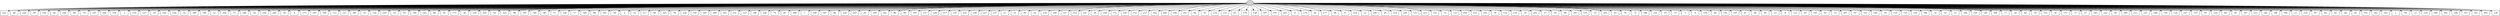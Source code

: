 digraph G {
0[style=filled, fillcolor=grey82, label=""];
1[shape=box,style=filled, fillcolor=white,label="222\n"];
2[shape=box,style=filled, fillcolor=white,label="49\n"];
3[shape=box,style=filled, fillcolor=white,label="220\n"];
4[shape=box,style=filled, fillcolor=white,label="59\n"];
5[shape=box,style=filled, fillcolor=white,label="250\n"];
6[shape=box,style=filled, fillcolor=white,label="44\n"];
7[shape=box,style=filled, fillcolor=white,label="164\n"];
8[shape=box,style=filled, fillcolor=white,label="99\n"];
9[shape=box,style=filled, fillcolor=white,label="70\n"];
10[shape=box,style=filled, fillcolor=white,label="167\n"];
11[shape=box,style=filled, fillcolor=white,label="208\n"];
12[shape=box,style=filled, fillcolor=white,label="134\n"];
13[shape=box,style=filled, fillcolor=white,label="3\n"];
14[shape=box,style=filled, fillcolor=white,label="170\n"];
15[shape=box,style=filled, fillcolor=white,label="127\n"];
16[shape=box,style=filled, fillcolor=white,label="33\n"];
17[shape=box,style=filled, fillcolor=white,label="226\n"];
18[shape=box,style=filled, fillcolor=white,label="136\n"];
19[shape=box,style=filled, fillcolor=white,label="55\n"];
20[shape=box,style=filled, fillcolor=white,label="149\n"];
21[shape=box,style=filled, fillcolor=white,label="180\n"];
22[shape=box,style=filled, fillcolor=white,label="51\n"];
23[shape=box,style=filled, fillcolor=white,label="204\n"];
24[shape=box,style=filled, fillcolor=white,label="71\n"];
25[shape=box,style=filled, fillcolor=white,label="248\n"];
26[shape=box,style=filled, fillcolor=white,label="34\n"];
27[shape=box,style=filled, fillcolor=white,label="100\n"];
28[shape=box,style=filled, fillcolor=white,label="242\n"];
29[shape=box,style=filled, fillcolor=white,label="56\n"];
30[shape=box,style=filled, fillcolor=white,label="9\n"];
31[shape=box,style=filled, fillcolor=white,label="175\n"];
32[shape=box,style=filled, fillcolor=white,label="143\n"];
33[shape=box,style=filled, fillcolor=white,label="168\n"];
34[shape=box,style=filled, fillcolor=white,label="113\n"];
35[shape=box,style=filled, fillcolor=white,label="111\n"];
36[shape=box,style=filled, fillcolor=white,label="181\n"];
37[shape=box,style=filled, fillcolor=white,label="14\n"];
38[shape=box,style=filled, fillcolor=white,label="116\n"];
39[shape=box,style=filled, fillcolor=white,label="239\n"];
40[shape=box,style=filled, fillcolor=white,label="19\n"];
41[shape=box,style=filled, fillcolor=white,label="65\n"];
42[shape=box,style=filled, fillcolor=white,label="190\n"];
43[shape=box,style=filled, fillcolor=white,label="243\n"];
44[shape=box,style=filled, fillcolor=white,label="48\n"];
45[shape=box,style=filled, fillcolor=white,label="81\n"];
46[shape=box,style=filled, fillcolor=white,label="173\n"];
47[shape=box,style=filled, fillcolor=white,label="36\n"];
48[shape=box,style=filled, fillcolor=white,label="129\n"];
49[shape=box,style=filled, fillcolor=white,label="229\n"];
50[shape=box,style=filled, fillcolor=white,label="54\n"];
51[shape=box,style=filled, fillcolor=white,label="224\n"];
52[shape=box,style=filled, fillcolor=white,label="98\n"];
53[shape=box,style=filled, fillcolor=white,label="195\n"];
54[shape=box,style=filled, fillcolor=white,label="109\n"];
55[shape=box,style=filled, fillcolor=white,label="88\n"];
56[shape=box,style=filled, fillcolor=white,label="57\n"];
57[shape=box,style=filled, fillcolor=white,label="128\n"];
58[shape=box,style=filled, fillcolor=white,label="17\n"];
59[shape=box,style=filled, fillcolor=white,label="188\n"];
60[shape=box,style=filled, fillcolor=white,label="69\n"];
61[shape=box,style=filled, fillcolor=white,label="165\n"];
62[shape=box,style=filled, fillcolor=white,label="38\n"];
63[shape=box,style=filled, fillcolor=white,label="2\n"];
64[shape=box,style=filled, fillcolor=white,label="52\n"];
65[shape=box,style=filled, fillcolor=white,label="117\n"];
66[shape=box,style=filled, fillcolor=white,label="80\n"];
67[shape=box,style=filled, fillcolor=white,label="225\n"];
68[shape=box,style=filled, fillcolor=white,label="78\n"];
69[shape=box,style=filled, fillcolor=white,label="234\n"];
70[shape=box,style=filled, fillcolor=white,label="159\n"];
71[shape=box,style=filled, fillcolor=white,label="160\n"];
72[shape=box,style=filled, fillcolor=white,label="189\n"];
73[shape=box,style=filled, fillcolor=white,label="163\n"];
74[shape=box,style=filled, fillcolor=white,label="231\n"];
75[shape=box,style=filled, fillcolor=white,label="153\n"];
76[shape=box,style=filled, fillcolor=white,label="146\n"];
77[shape=box,style=filled, fillcolor=white,label="236\n"];
78[shape=box,style=filled, fillcolor=white,label="74\n"];
79[shape=box,style=filled, fillcolor=white,label="45\n"];
80[shape=box,style=filled, fillcolor=white,label="186\n"];
81[shape=box,style=filled, fillcolor=white,label="7\n"];
82[shape=box,style=filled, fillcolor=white,label="199\n"];
83[shape=box,style=filled, fillcolor=white,label="187\n"];
84[shape=box,style=filled, fillcolor=white,label="40\n"];
85[shape=box,style=filled, fillcolor=white,label="216\n"];
86[shape=box,style=filled, fillcolor=white,label="247\n"];
87[shape=box,style=filled, fillcolor=white,label="24\n"];
88[shape=box,style=filled, fillcolor=white,label="144\n"];
89[shape=box,style=filled, fillcolor=white,label="141\n"];
90[shape=box,style=filled, fillcolor=white,label="86\n"];
91[shape=box,style=filled, fillcolor=white,label="60\n"];
92[shape=box,style=filled, fillcolor=white,label="105\n"];
93[shape=box,style=filled, fillcolor=white,label="157\n"];
94[shape=box,style=filled, fillcolor=white,label="228\n"];
95[shape=box,style=filled, fillcolor=white,label="217\n"];
96[shape=box,style=filled, fillcolor=white,label="135\n"];
97[shape=box,style=filled, fillcolor=white,label="235\n"];
98[shape=box,style=filled, fillcolor=white,label="238\n"];
99[shape=box,style=filled, fillcolor=white,label="223\n"];
100[shape=box,style=filled, fillcolor=white,label="137\n"];
101[shape=box,style=filled, fillcolor=white,label="21\n"];
102[shape=box,style=filled, fillcolor=white,label="22\n"];
103[shape=box,style=filled, fillcolor=white,label="94\n"];
104[shape=box,style=filled, fillcolor=white,label="18\n"];
105[shape=box,style=filled, fillcolor=white,label="178\n"];
106[shape=box,style=filled, fillcolor=white,label="200\n"];
107[shape=box,style=filled, fillcolor=white,label="121\n"];
108[shape=box,style=filled, fillcolor=white,label="212\n"];
109[shape=box,style=filled, fillcolor=white,label="101\n"];
110[shape=box,style=filled, fillcolor=white,label="26\n"];
111[shape=box,style=filled, fillcolor=white,label="104\n"];
112[shape=box,style=filled, fillcolor=white,label="171\n"];
113[shape=box,style=filled, fillcolor=white,label="120\n"];
114[shape=box,style=filled, fillcolor=white,label="152\n"];
115[shape=box,style=filled, fillcolor=white,label="213\n"];
116[shape=box,style=filled, fillcolor=white,label="202\n"];
117[shape=box,style=filled, fillcolor=white,label="206\n"];
118[shape=box,style=filled, fillcolor=white,label="106\n"];
119[shape=box,style=filled, fillcolor=white,label="161\n"];
120[shape=box,style=filled, fillcolor=white,label="92\n"];
121[shape=box,style=filled, fillcolor=white,label="41\n"];
122[shape=box,style=filled, fillcolor=white,label="174\n"];
123[shape=box,style=filled, fillcolor=white,label="131\n"];
124[shape=box,style=filled, fillcolor=white,label="61\n"];
125[shape=box,style=filled, fillcolor=white,label="176\n"];
126[shape=box,style=filled, fillcolor=white,label="126\n"];
127[shape=box,style=filled, fillcolor=white,label="197\n"];
128[shape=box,style=filled, fillcolor=white,label="191\n"];
129[shape=box,style=filled, fillcolor=white,label="183\n"];
130[shape=box,style=filled, fillcolor=white,label="6\n"];
131[shape=box,style=filled, fillcolor=white,label="179\n"];
132[shape=box,style=filled, fillcolor=white,label="42\n"];
133[shape=box,style=filled, fillcolor=white,label="177\n"];
134[shape=box,style=filled, fillcolor=white,label="96\n"];
135[shape=box,style=filled, fillcolor=white,label="31\n"];
136[shape=box,style=filled, fillcolor=white,label="219\n"];
137[shape=box,style=filled, fillcolor=white,label="12\n"];
138[shape=box,style=filled, fillcolor=white,label="245\n"];
139[shape=box,style=filled, fillcolor=white,label="28\n"];
140[shape=box,style=filled, fillcolor=white,label="214\n"];
141[shape=box,style=filled, fillcolor=white,label="169\n"];
142[shape=box,style=filled, fillcolor=white,label="115\n"];
143[shape=box,style=filled, fillcolor=white,label="221\n"];
144[shape=box,style=filled, fillcolor=white,label="151\n"];
145[shape=box,style=filled, fillcolor=white,label="75\n"];
146[shape=box,style=filled, fillcolor=white,label="112\n"];
147[shape=box,style=filled, fillcolor=white,label="244\n"];
148[shape=box,style=filled, fillcolor=white,label="233\n"];
149[shape=box,style=filled, fillcolor=white,label="193\n"];
150[shape=box,style=filled, fillcolor=white,label="39\n"];
151[shape=box,style=filled, fillcolor=white,label="132\n"];
152[shape=box,style=filled, fillcolor=white,label="110\n"];
153[shape=box,style=filled, fillcolor=white,label="79\n"];
154[shape=box,style=filled, fillcolor=white,label="201\n"];
155[shape=box,style=filled, fillcolor=white,label="15\n"];
156[shape=box,style=filled, fillcolor=white,label="20\n"];
157[shape=box,style=filled, fillcolor=white,label="66\n"];
158[shape=box,style=filled, fillcolor=white,label="241\n"];
159[shape=box,style=filled, fillcolor=white,label="125\n"];
160[shape=box,style=filled, fillcolor=white,label="25\n"];
161[shape=box,style=filled, fillcolor=white,label="203\n"];
162[shape=box,style=filled, fillcolor=white,label="43\n"];
163[shape=box,style=filled, fillcolor=white,label="76\n"];
164[shape=box,style=filled, fillcolor=white,label="72\n"];
165[shape=box,style=filled, fillcolor=white,label="108\n"];
166[shape=box,style=filled, fillcolor=white,label="210\n"];
167[shape=box,style=filled, fillcolor=white,label="10\n"];
168[shape=box,style=filled, fillcolor=white,label="73\n"];
169[shape=box,style=filled, fillcolor=white,label="5\n"];
170[shape=box,style=filled, fillcolor=white,label="4\n"];
171[shape=box,style=filled, fillcolor=white,label="156\n"];
172[shape=box,style=filled, fillcolor=white,label="84\n"];
173[shape=box,style=filled, fillcolor=white,label="150\n"];
174[shape=box,style=filled, fillcolor=white,label="227\n"];
175[shape=box,style=filled, fillcolor=white,label="91\n"];
176[shape=box,style=filled, fillcolor=white,label="68\n"];
177[shape=box,style=filled, fillcolor=white,label="95\n"];
178[shape=box,style=filled, fillcolor=white,label="23\n"];
179[shape=box,style=filled, fillcolor=white,label="8\n"];
180[shape=box,style=filled, fillcolor=white,label="123\n"];
181[shape=box,style=filled, fillcolor=white,label="93\n"];
182[shape=box,style=filled, fillcolor=white,label="145\n"];
183[shape=box,style=filled, fillcolor=white,label="63\n"];
184[shape=box,style=filled, fillcolor=white,label="53\n"];
185[shape=box,style=filled, fillcolor=white,label="207\n"];
186[shape=box,style=filled, fillcolor=white,label="67\n"];
187[shape=box,style=filled, fillcolor=white,label="122\n"];
188[shape=box,style=filled, fillcolor=white,label="140\n"];
189[shape=box,style=filled, fillcolor=white,label="16\n"];
190[shape=box,style=filled, fillcolor=white,label="118\n"];
191[shape=box,style=filled, fillcolor=white,label="114\n"];
192[shape=box,style=filled, fillcolor=white,label="230\n"];
193[shape=box,style=filled, fillcolor=white,label="166\n"];
194[shape=box,style=filled, fillcolor=white,label="35\n"];
195[shape=box,style=filled, fillcolor=white,label="32\n"];
196[shape=box,style=filled, fillcolor=white,label="47\n"];
197[shape=box,style=filled, fillcolor=white,label="184\n"];
198[shape=box,style=filled, fillcolor=white,label="194\n"];
199[shape=box,style=filled, fillcolor=white,label="158\n"];
200[shape=box,style=filled, fillcolor=white,label="209\n"];
201[shape=box,style=filled, fillcolor=white,label="77\n"];
202[shape=box,style=filled, fillcolor=white,label="29\n"];
203[shape=box,style=filled, fillcolor=white,label="64\n"];
204[shape=box,style=filled, fillcolor=white,label="50\n"];
205[shape=box,style=filled, fillcolor=white,label="133\n"];
206[shape=box,style=filled, fillcolor=white,label="30\n"];
207[shape=box,style=filled, fillcolor=white,label="172\n"];
208[shape=box,style=filled, fillcolor=white,label="37\n"];
209[shape=box,style=filled, fillcolor=white,label="27\n"];
210[shape=box,style=filled, fillcolor=white,label="185\n"];
211[shape=box,style=filled, fillcolor=white,label="232\n"];
212[shape=box,style=filled, fillcolor=white,label="90\n"];
213[shape=box,style=filled, fillcolor=white,label="249\n"];
214[shape=box,style=filled, fillcolor=white,label="211\n"];
215[shape=box,style=filled, fillcolor=white,label="155\n"];
216[shape=box,style=filled, fillcolor=white,label="246\n"];
217[shape=box,style=filled, fillcolor=white,label="139\n"];
218[shape=box,style=filled, fillcolor=white,label="124\n"];
219[shape=box,style=filled, fillcolor=white,label="237\n"];
220[shape=box,style=filled, fillcolor=white,label="119\n"];
221[shape=box,style=filled, fillcolor=white,label="97\n"];
222[shape=box,style=filled, fillcolor=white,label="218\n"];
223[shape=box,style=filled, fillcolor=white,label="89\n"];
224[shape=box,style=filled, fillcolor=white,label="85\n"];
225[shape=box,style=filled, fillcolor=white,label="107\n"];
226[shape=box,style=filled, fillcolor=white,label="215\n"];
227[shape=box,style=filled, fillcolor=white,label="192\n"];
228[shape=box,style=filled, fillcolor=white,label="198\n"];
229[shape=box,style=filled, fillcolor=white,label="148\n"];
230[shape=box,style=filled, fillcolor=white,label="13\n"];
231[shape=box,style=filled, fillcolor=white,label="154\n"];
232[shape=box,style=filled, fillcolor=white,label="87\n"];
233[shape=box,style=filled, fillcolor=white,label="82\n"];
234[shape=box,style=filled, fillcolor=white,label="62\n"];
235[shape=box,style=filled, fillcolor=white,label="46\n"];
236[shape=box,style=filled, fillcolor=white,label="83\n"];
237[shape=box,style=filled, fillcolor=white,label="103\n"];
238[shape=box,style=filled, fillcolor=white,label="162\n"];
239[shape=box,style=filled, fillcolor=white,label="102\n"];
240[shape=box,style=filled, fillcolor=white,label="1\n"];
241[shape=box,style=filled, fillcolor=white,label="58\n"];
242[shape=box,style=filled, fillcolor=white,label="11\n"];
243[shape=box,style=filled, fillcolor=white,label="130\n"];
244[shape=box,style=filled, fillcolor=white,label="240\n"];
245[shape=box,style=filled, fillcolor=white,label="182\n"];
246[shape=box,style=filled, fillcolor=white,label="196\n"];
247[shape=box,style=filled, fillcolor=white,label="147\n"];
248[shape=box,style=filled, fillcolor=white,label="142\n"];
249[shape=box,style=filled, fillcolor=white,label="205\n"];
250[shape=box,style=filled, fillcolor=white,label="138\n"];
0->1 ;
0->2 ;
0->3 ;
0->4 ;
0->5 ;
0->6 ;
0->7 ;
0->8 ;
0->9 ;
0->10 ;
0->11 ;
0->12 ;
0->13 ;
0->14 ;
0->15 ;
0->16 ;
0->17 ;
0->18 ;
0->19 ;
0->20 ;
0->21 ;
0->22 ;
0->23 ;
0->24 ;
0->25 ;
0->26 ;
0->27 ;
0->28 ;
0->29 ;
0->30 ;
0->31 ;
0->32 ;
0->33 ;
0->34 ;
0->35 ;
0->36 ;
0->37 ;
0->38 ;
0->39 ;
0->40 ;
0->41 ;
0->42 ;
0->43 ;
0->44 ;
0->45 ;
0->46 ;
0->47 ;
0->48 ;
0->49 ;
0->50 ;
0->51 ;
0->52 ;
0->53 ;
0->54 ;
0->55 ;
0->56 ;
0->57 ;
0->58 ;
0->59 ;
0->60 ;
0->61 ;
0->62 ;
0->63 ;
0->64 ;
0->65 ;
0->66 ;
0->67 ;
0->68 ;
0->69 ;
0->70 ;
0->71 ;
0->72 ;
0->73 ;
0->74 ;
0->75 ;
0->76 ;
0->77 ;
0->78 ;
0->79 ;
0->80 ;
0->81 ;
0->82 ;
0->83 ;
0->84 ;
0->85 ;
0->86 ;
0->87 ;
0->88 ;
0->89 ;
0->90 ;
0->91 ;
0->92 ;
0->93 ;
0->94 ;
0->95 ;
0->96 ;
0->97 ;
0->98 ;
0->99 ;
0->100 ;
0->101 ;
0->102 ;
0->103 ;
0->104 ;
0->105 ;
0->106 ;
0->107 ;
0->108 ;
0->109 ;
0->110 ;
0->111 ;
0->112 ;
0->113 ;
0->114 ;
0->115 ;
0->116 ;
0->117 ;
0->118 ;
0->119 ;
0->120 ;
0->121 ;
0->122 ;
0->123 ;
0->124 ;
0->125 ;
0->126 ;
0->127 ;
0->128 ;
0->129 ;
0->130 ;
0->131 ;
0->132 ;
0->133 ;
0->134 ;
0->135 ;
0->136 ;
0->137 ;
0->138 ;
0->139 ;
0->140 ;
0->141 ;
0->142 ;
0->143 ;
0->144 ;
0->145 ;
0->146 ;
0->147 ;
0->148 ;
0->149 ;
0->150 ;
0->151 ;
0->152 ;
0->153 ;
0->154 ;
0->155 ;
0->156 ;
0->157 ;
0->158 ;
0->159 ;
0->160 ;
0->161 ;
0->162 ;
0->163 ;
0->164 ;
0->165 ;
0->166 ;
0->167 ;
0->168 ;
0->169 ;
0->170 ;
0->171 ;
0->172 ;
0->173 ;
0->174 ;
0->175 ;
0->176 ;
0->177 ;
0->178 ;
0->179 ;
0->180 ;
0->181 ;
0->182 ;
0->183 ;
0->184 ;
0->185 ;
0->186 ;
0->187 ;
0->188 ;
0->189 ;
0->190 ;
0->191 ;
0->192 ;
0->193 ;
0->194 ;
0->195 ;
0->196 ;
0->197 ;
0->198 ;
0->199 ;
0->200 ;
0->201 ;
0->202 ;
0->203 ;
0->204 ;
0->205 ;
0->206 ;
0->207 ;
0->208 ;
0->209 ;
0->210 ;
0->211 ;
0->212 ;
0->213 ;
0->214 ;
0->215 ;
0->216 ;
0->217 ;
0->218 ;
0->219 ;
0->220 ;
0->221 ;
0->222 ;
0->223 ;
0->224 ;
0->225 ;
0->226 ;
0->227 ;
0->228 ;
0->229 ;
0->230 ;
0->231 ;
0->232 ;
0->233 ;
0->234 ;
0->235 ;
0->236 ;
0->237 ;
0->238 ;
0->239 ;
0->240 ;
0->241 ;
0->242 ;
0->243 ;
0->244 ;
0->245 ;
0->246 ;
0->247 ;
0->248 ;
0->249 ;
0->250 ;
}
